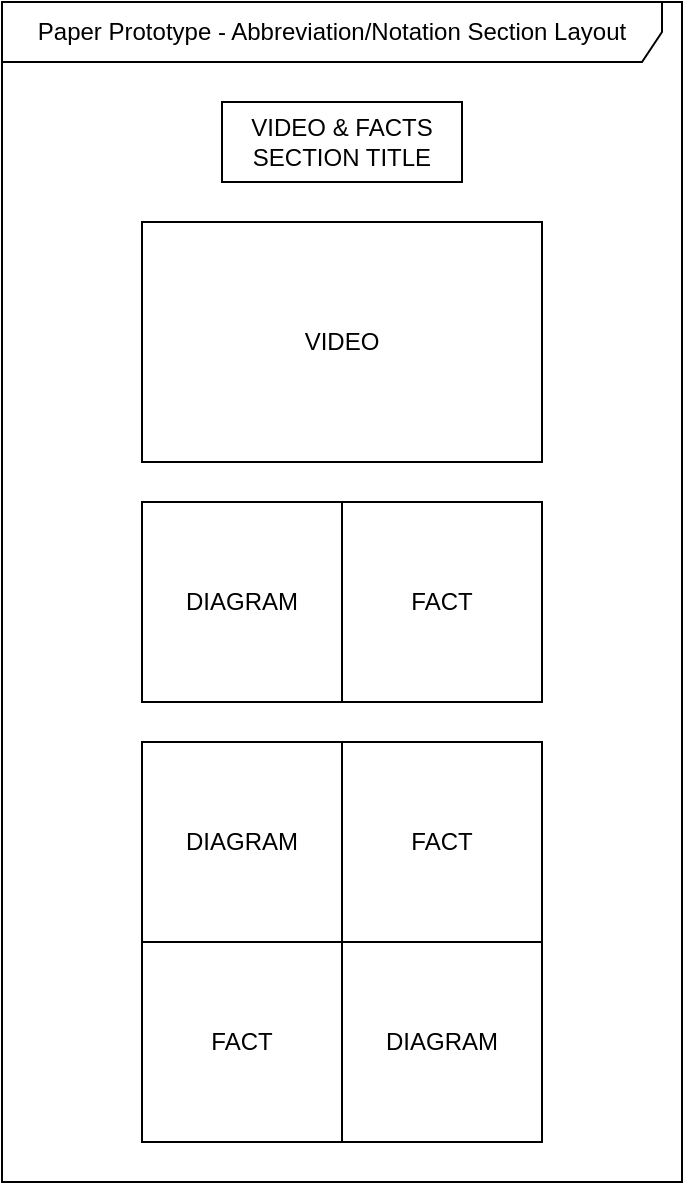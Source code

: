 <mxfile version="22.0.8" type="device">
  <diagram name="Page-1" id="R98s23C_ZAeqoqFUFeoc">
    <mxGraphModel dx="199" dy="568" grid="1" gridSize="10" guides="1" tooltips="1" connect="1" arrows="1" fold="1" page="1" pageScale="1" pageWidth="850" pageHeight="1100" math="0" shadow="0">
      <root>
        <mxCell id="0" />
        <mxCell id="1" parent="0" />
        <mxCell id="jYn0CRqL5XbQrBcR9Usf-1" value="VIDEO &amp;amp; FACTS SECTION TITLE" style="rounded=0;whiteSpace=wrap;html=1;" vertex="1" parent="1">
          <mxGeometry x="1200" y="80" width="120" height="40" as="geometry" />
        </mxCell>
        <mxCell id="jYn0CRqL5XbQrBcR9Usf-2" value="VIDEO" style="rounded=0;whiteSpace=wrap;html=1;" vertex="1" parent="1">
          <mxGeometry x="1160" y="140" width="200" height="120" as="geometry" />
        </mxCell>
        <mxCell id="jYn0CRqL5XbQrBcR9Usf-3" value="DIAGRAM" style="rounded=0;whiteSpace=wrap;html=1;" vertex="1" parent="1">
          <mxGeometry x="1160" y="280" width="100" height="100" as="geometry" />
        </mxCell>
        <mxCell id="jYn0CRqL5XbQrBcR9Usf-4" value="FACT" style="rounded=0;whiteSpace=wrap;html=1;" vertex="1" parent="1">
          <mxGeometry x="1260" y="280" width="100" height="100" as="geometry" />
        </mxCell>
        <mxCell id="jYn0CRqL5XbQrBcR9Usf-5" value="DIAGRAM" style="rounded=0;whiteSpace=wrap;html=1;" vertex="1" parent="1">
          <mxGeometry x="1160" y="400" width="100" height="100" as="geometry" />
        </mxCell>
        <mxCell id="jYn0CRqL5XbQrBcR9Usf-6" value="FACT" style="rounded=0;whiteSpace=wrap;html=1;" vertex="1" parent="1">
          <mxGeometry x="1260" y="400" width="100" height="100" as="geometry" />
        </mxCell>
        <mxCell id="jYn0CRqL5XbQrBcR9Usf-7" value="FACT" style="rounded=0;whiteSpace=wrap;html=1;" vertex="1" parent="1">
          <mxGeometry x="1160" y="500" width="100" height="100" as="geometry" />
        </mxCell>
        <mxCell id="jYn0CRqL5XbQrBcR9Usf-8" value="DIAGRAM" style="rounded=0;whiteSpace=wrap;html=1;" vertex="1" parent="1">
          <mxGeometry x="1260" y="500" width="100" height="100" as="geometry" />
        </mxCell>
        <mxCell id="jYn0CRqL5XbQrBcR9Usf-9" value="Paper Prototype - Abbreviation/Notation Section Layout" style="shape=umlFrame;whiteSpace=wrap;html=1;pointerEvents=0;width=330;height=30;" vertex="1" parent="1">
          <mxGeometry x="1090" y="30" width="340" height="590" as="geometry" />
        </mxCell>
      </root>
    </mxGraphModel>
  </diagram>
</mxfile>
